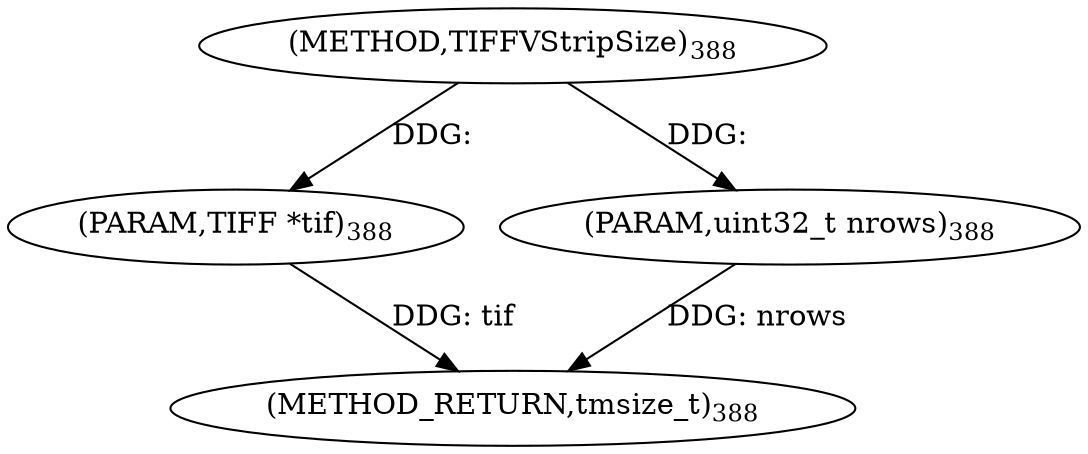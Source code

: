 digraph "TIFFVStripSize" {  
"8606" [label = <(METHOD,TIFFVStripSize)<SUB>388</SUB>> ]
"8609" [label = <(METHOD_RETURN,tmsize_t)<SUB>388</SUB>> ]
"8607" [label = <(PARAM,TIFF *tif)<SUB>388</SUB>> ]
"8608" [label = <(PARAM,uint32_t nrows)<SUB>388</SUB>> ]
  "8607" -> "8609"  [ label = "DDG: tif"] 
  "8608" -> "8609"  [ label = "DDG: nrows"] 
  "8606" -> "8607"  [ label = "DDG: "] 
  "8606" -> "8608"  [ label = "DDG: "] 
}
